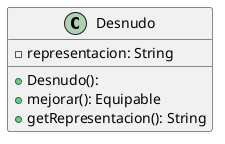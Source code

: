 @startuml
skinparam linetype ortho

class Desnudo {
  + Desnudo():
  - representacion: String
  + mejorar(): Equipable
  + getRepresentacion(): String
}

@enduml
